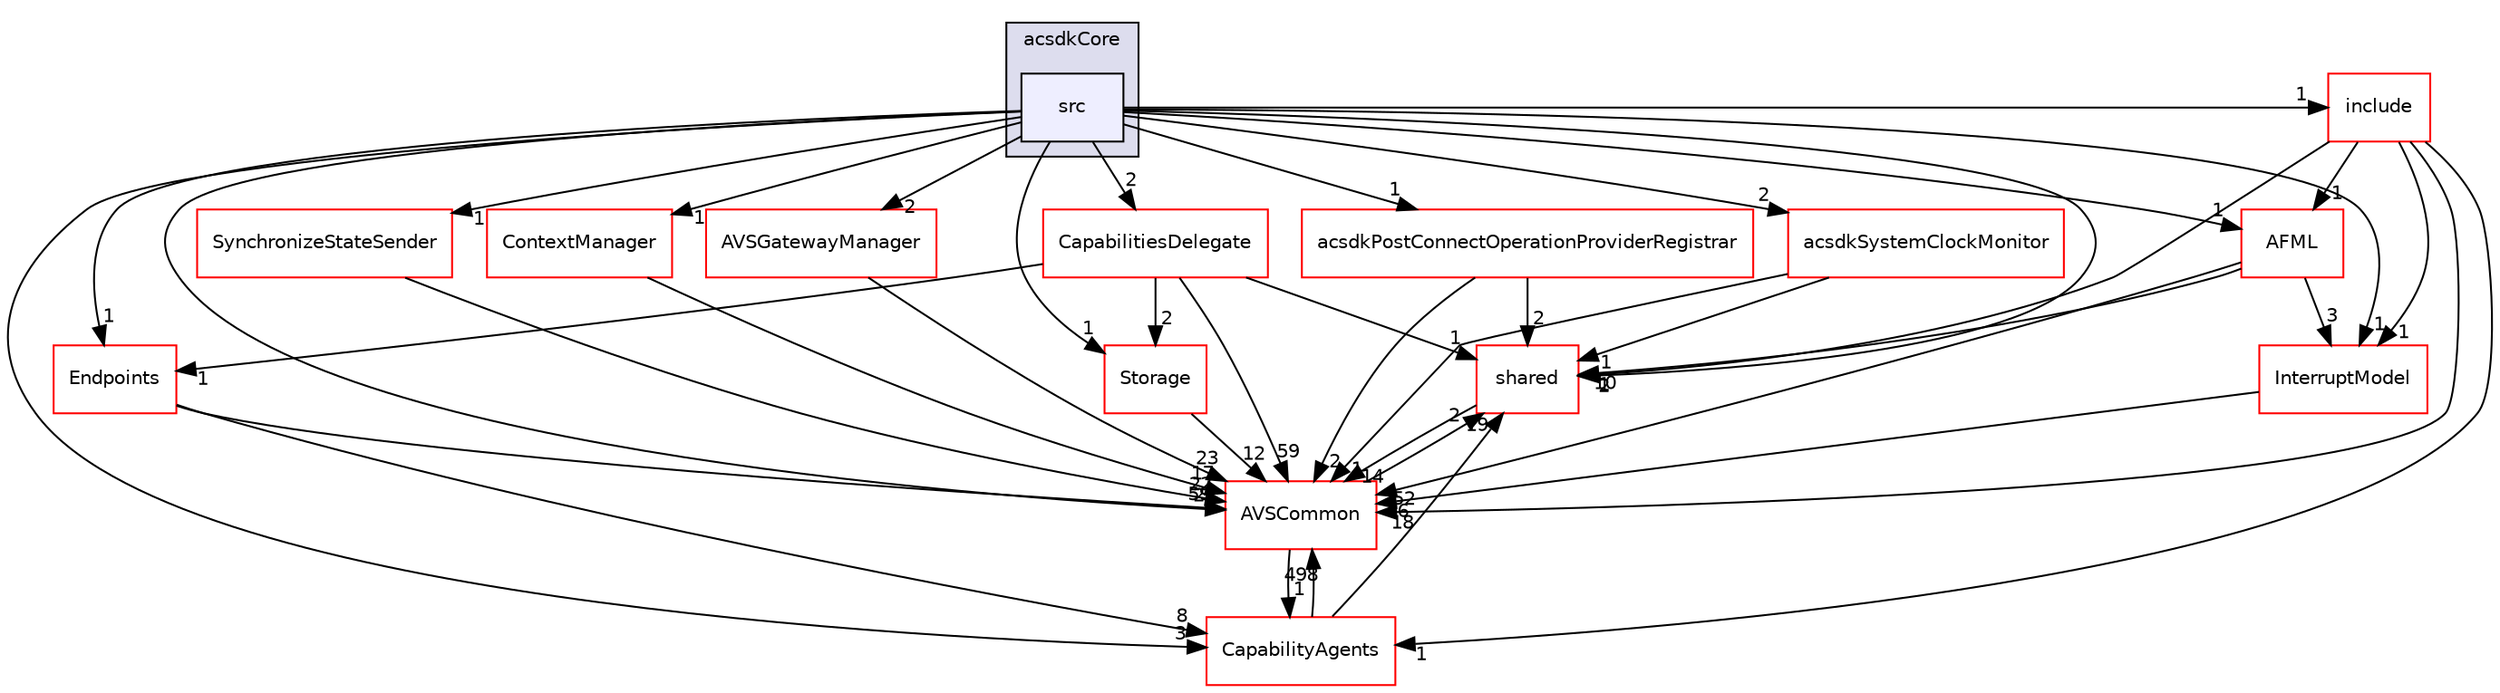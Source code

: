 digraph "/workplace/avs-device-sdk/core/acsdkCore/src" {
  compound=true
  node [ fontsize="10", fontname="Helvetica"];
  edge [ labelfontsize="10", labelfontname="Helvetica"];
  subgraph clusterdir_787d703365cdba76ed5aa1b178c1150c {
    graph [ bgcolor="#ddddee", pencolor="black", label="acsdkCore" fontname="Helvetica", fontsize="10", URL="dir_787d703365cdba76ed5aa1b178c1150c.html"]
  dir_bc67ea512f1dfcfebc23e100080f4c67 [shape=box, label="src", style="filled", fillcolor="#eeeeff", pencolor="black", URL="dir_bc67ea512f1dfcfebc23e100080f4c67.html"];
  }
  dir_9982052f7ce695d12571567315b2fafa [shape=box label="shared" fillcolor="white" style="filled" color="red" URL="dir_9982052f7ce695d12571567315b2fafa.html"];
  dir_15a1dcf98404372b5aa31671439f6987 [shape=box label="AFML" fillcolor="white" style="filled" color="red" URL="dir_15a1dcf98404372b5aa31671439f6987.html"];
  dir_7cf910bd1d7603f12ef47ff650cec893 [shape=box label="CapabilityAgents" fillcolor="white" style="filled" color="red" URL="dir_7cf910bd1d7603f12ef47ff650cec893.html"];
  dir_ed284a04dd0d49c135ac897057737ac2 [shape=box label="ContextManager" fillcolor="white" style="filled" color="red" URL="dir_ed284a04dd0d49c135ac897057737ac2.html"];
  dir_0a90cfc4c6fc93350190d2c91cca5e69 [shape=box label="Endpoints" fillcolor="white" style="filled" color="red" URL="dir_0a90cfc4c6fc93350190d2c91cca5e69.html"];
  dir_d29c5f5a2915d6c5388c9daae4f109c7 [shape=box label="Storage" fillcolor="white" style="filled" color="red" URL="dir_d29c5f5a2915d6c5388c9daae4f109c7.html"];
  dir_8a2d6c119cee84bb17d66f2761a024bc [shape=box label="acsdkPostConnectOperationProviderRegistrar" fillcolor="white" style="filled" color="red" URL="dir_8a2d6c119cee84bb17d66f2761a024bc.html"];
  dir_eb8a6b56bac407065b7894f42ef6d4d6 [shape=box label="include" fillcolor="white" style="filled" color="red" URL="dir_eb8a6b56bac407065b7894f42ef6d4d6.html"];
  dir_13e65effb2bde530b17b3d5eefcd0266 [shape=box label="AVSCommon" fillcolor="white" style="filled" color="red" URL="dir_13e65effb2bde530b17b3d5eefcd0266.html"];
  dir_393484519c59ac99088674c9b5ebc5b9 [shape=box label="AVSGatewayManager" fillcolor="white" style="filled" color="red" URL="dir_393484519c59ac99088674c9b5ebc5b9.html"];
  dir_a75b81623657c8016f8a3814f6ad93db [shape=box label="acsdkSystemClockMonitor" fillcolor="white" style="filled" color="red" URL="dir_a75b81623657c8016f8a3814f6ad93db.html"];
  dir_1da5878b5eab0954316ec5377b4b3029 [shape=box label="InterruptModel" fillcolor="white" style="filled" color="red" URL="dir_1da5878b5eab0954316ec5377b4b3029.html"];
  dir_3bb03bb8f5c109658007b64753c5da0f [shape=box label="SynchronizeStateSender" fillcolor="white" style="filled" color="red" URL="dir_3bb03bb8f5c109658007b64753c5da0f.html"];
  dir_924a657fe36215a0159270de1b610651 [shape=box label="CapabilitiesDelegate" fillcolor="white" style="filled" color="red" URL="dir_924a657fe36215a0159270de1b610651.html"];
  dir_9982052f7ce695d12571567315b2fafa->dir_13e65effb2bde530b17b3d5eefcd0266 [headlabel="14", labeldistance=1.5 headhref="dir_000549_000017.html"];
  dir_15a1dcf98404372b5aa31671439f6987->dir_9982052f7ce695d12571567315b2fafa [headlabel="10", labeldistance=1.5 headhref="dir_000023_000549.html"];
  dir_15a1dcf98404372b5aa31671439f6987->dir_13e65effb2bde530b17b3d5eefcd0266 [headlabel="52", labeldistance=1.5 headhref="dir_000023_000017.html"];
  dir_15a1dcf98404372b5aa31671439f6987->dir_1da5878b5eab0954316ec5377b4b3029 [headlabel="3", labeldistance=1.5 headhref="dir_000023_000465.html"];
  dir_7cf910bd1d7603f12ef47ff650cec893->dir_9982052f7ce695d12571567315b2fafa [headlabel="19", labeldistance=1.5 headhref="dir_000328_000549.html"];
  dir_7cf910bd1d7603f12ef47ff650cec893->dir_13e65effb2bde530b17b3d5eefcd0266 [headlabel="498", labeldistance=1.5 headhref="dir_000328_000017.html"];
  dir_ed284a04dd0d49c135ac897057737ac2->dir_13e65effb2bde530b17b3d5eefcd0266 [headlabel="17", labeldistance=1.5 headhref="dir_000421_000017.html"];
  dir_0a90cfc4c6fc93350190d2c91cca5e69->dir_7cf910bd1d7603f12ef47ff650cec893 [headlabel="8", labeldistance=1.5 headhref="dir_000455_000328.html"];
  dir_0a90cfc4c6fc93350190d2c91cca5e69->dir_13e65effb2bde530b17b3d5eefcd0266 [headlabel="59", labeldistance=1.5 headhref="dir_000455_000017.html"];
  dir_bc67ea512f1dfcfebc23e100080f4c67->dir_9982052f7ce695d12571567315b2fafa [headlabel="2", labeldistance=1.5 headhref="dir_000433_000549.html"];
  dir_bc67ea512f1dfcfebc23e100080f4c67->dir_15a1dcf98404372b5aa31671439f6987 [headlabel="1", labeldistance=1.5 headhref="dir_000433_000023.html"];
  dir_bc67ea512f1dfcfebc23e100080f4c67->dir_7cf910bd1d7603f12ef47ff650cec893 [headlabel="3", labeldistance=1.5 headhref="dir_000433_000328.html"];
  dir_bc67ea512f1dfcfebc23e100080f4c67->dir_ed284a04dd0d49c135ac897057737ac2 [headlabel="1", labeldistance=1.5 headhref="dir_000433_000421.html"];
  dir_bc67ea512f1dfcfebc23e100080f4c67->dir_0a90cfc4c6fc93350190d2c91cca5e69 [headlabel="1", labeldistance=1.5 headhref="dir_000433_000455.html"];
  dir_bc67ea512f1dfcfebc23e100080f4c67->dir_d29c5f5a2915d6c5388c9daae4f109c7 [headlabel="1", labeldistance=1.5 headhref="dir_000433_000594.html"];
  dir_bc67ea512f1dfcfebc23e100080f4c67->dir_8a2d6c119cee84bb17d66f2761a024bc [headlabel="1", labeldistance=1.5 headhref="dir_000433_000434.html"];
  dir_bc67ea512f1dfcfebc23e100080f4c67->dir_eb8a6b56bac407065b7894f42ef6d4d6 [headlabel="1", labeldistance=1.5 headhref="dir_000433_000431.html"];
  dir_bc67ea512f1dfcfebc23e100080f4c67->dir_13e65effb2bde530b17b3d5eefcd0266 [headlabel="2", labeldistance=1.5 headhref="dir_000433_000017.html"];
  dir_bc67ea512f1dfcfebc23e100080f4c67->dir_393484519c59ac99088674c9b5ebc5b9 [headlabel="2", labeldistance=1.5 headhref="dir_000433_000229.html"];
  dir_bc67ea512f1dfcfebc23e100080f4c67->dir_a75b81623657c8016f8a3814f6ad93db [headlabel="2", labeldistance=1.5 headhref="dir_000433_000442.html"];
  dir_bc67ea512f1dfcfebc23e100080f4c67->dir_1da5878b5eab0954316ec5377b4b3029 [headlabel="1", labeldistance=1.5 headhref="dir_000433_000465.html"];
  dir_bc67ea512f1dfcfebc23e100080f4c67->dir_3bb03bb8f5c109658007b64753c5da0f [headlabel="1", labeldistance=1.5 headhref="dir_000433_000600.html"];
  dir_bc67ea512f1dfcfebc23e100080f4c67->dir_924a657fe36215a0159270de1b610651 [headlabel="2", labeldistance=1.5 headhref="dir_000433_000009.html"];
  dir_d29c5f5a2915d6c5388c9daae4f109c7->dir_13e65effb2bde530b17b3d5eefcd0266 [headlabel="12", labeldistance=1.5 headhref="dir_000594_000017.html"];
  dir_8a2d6c119cee84bb17d66f2761a024bc->dir_9982052f7ce695d12571567315b2fafa [headlabel="2", labeldistance=1.5 headhref="dir_000434_000549.html"];
  dir_8a2d6c119cee84bb17d66f2761a024bc->dir_13e65effb2bde530b17b3d5eefcd0266 [headlabel="2", labeldistance=1.5 headhref="dir_000434_000017.html"];
  dir_eb8a6b56bac407065b7894f42ef6d4d6->dir_9982052f7ce695d12571567315b2fafa [headlabel="1", labeldistance=1.5 headhref="dir_000431_000549.html"];
  dir_eb8a6b56bac407065b7894f42ef6d4d6->dir_15a1dcf98404372b5aa31671439f6987 [headlabel="1", labeldistance=1.5 headhref="dir_000431_000023.html"];
  dir_eb8a6b56bac407065b7894f42ef6d4d6->dir_7cf910bd1d7603f12ef47ff650cec893 [headlabel="1", labeldistance=1.5 headhref="dir_000431_000328.html"];
  dir_eb8a6b56bac407065b7894f42ef6d4d6->dir_13e65effb2bde530b17b3d5eefcd0266 [headlabel="18", labeldistance=1.5 headhref="dir_000431_000017.html"];
  dir_eb8a6b56bac407065b7894f42ef6d4d6->dir_1da5878b5eab0954316ec5377b4b3029 [headlabel="1", labeldistance=1.5 headhref="dir_000431_000465.html"];
  dir_13e65effb2bde530b17b3d5eefcd0266->dir_9982052f7ce695d12571567315b2fafa [headlabel="2", labeldistance=1.5 headhref="dir_000017_000549.html"];
  dir_13e65effb2bde530b17b3d5eefcd0266->dir_7cf910bd1d7603f12ef47ff650cec893 [headlabel="1", labeldistance=1.5 headhref="dir_000017_000328.html"];
  dir_393484519c59ac99088674c9b5ebc5b9->dir_13e65effb2bde530b17b3d5eefcd0266 [headlabel="23", labeldistance=1.5 headhref="dir_000229_000017.html"];
  dir_a75b81623657c8016f8a3814f6ad93db->dir_9982052f7ce695d12571567315b2fafa [headlabel="1", labeldistance=1.5 headhref="dir_000442_000549.html"];
  dir_a75b81623657c8016f8a3814f6ad93db->dir_13e65effb2bde530b17b3d5eefcd0266 [headlabel="1", labeldistance=1.5 headhref="dir_000442_000017.html"];
  dir_1da5878b5eab0954316ec5377b4b3029->dir_13e65effb2bde530b17b3d5eefcd0266 [headlabel="6", labeldistance=1.5 headhref="dir_000465_000017.html"];
  dir_3bb03bb8f5c109658007b64753c5da0f->dir_13e65effb2bde530b17b3d5eefcd0266 [headlabel="22", labeldistance=1.5 headhref="dir_000600_000017.html"];
  dir_924a657fe36215a0159270de1b610651->dir_9982052f7ce695d12571567315b2fafa [headlabel="1", labeldistance=1.5 headhref="dir_000009_000549.html"];
  dir_924a657fe36215a0159270de1b610651->dir_0a90cfc4c6fc93350190d2c91cca5e69 [headlabel="1", labeldistance=1.5 headhref="dir_000009_000455.html"];
  dir_924a657fe36215a0159270de1b610651->dir_d29c5f5a2915d6c5388c9daae4f109c7 [headlabel="2", labeldistance=1.5 headhref="dir_000009_000594.html"];
  dir_924a657fe36215a0159270de1b610651->dir_13e65effb2bde530b17b3d5eefcd0266 [headlabel="59", labeldistance=1.5 headhref="dir_000009_000017.html"];
}
